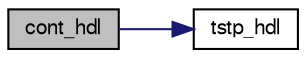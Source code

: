 digraph "cont_hdl"
{
  edge [fontname="FreeSans",fontsize="10",labelfontname="FreeSans",labelfontsize="10"];
  node [fontname="FreeSans",fontsize="10",shape=record];
  rankdir="LR";
  Node1 [label="cont_hdl",height=0.2,width=0.4,color="black", fillcolor="grey75", style="filled", fontcolor="black"];
  Node1 -> Node2 [color="midnightblue",fontsize="10",style="solid",fontname="FreeSans"];
  Node2 [label="tstp_hdl",height=0.2,width=0.4,color="black", fillcolor="white", style="filled",URL="$nps__main__common_8c.html#a1180f7a36c8de6d96df1f18aab2fa62b"];
}
